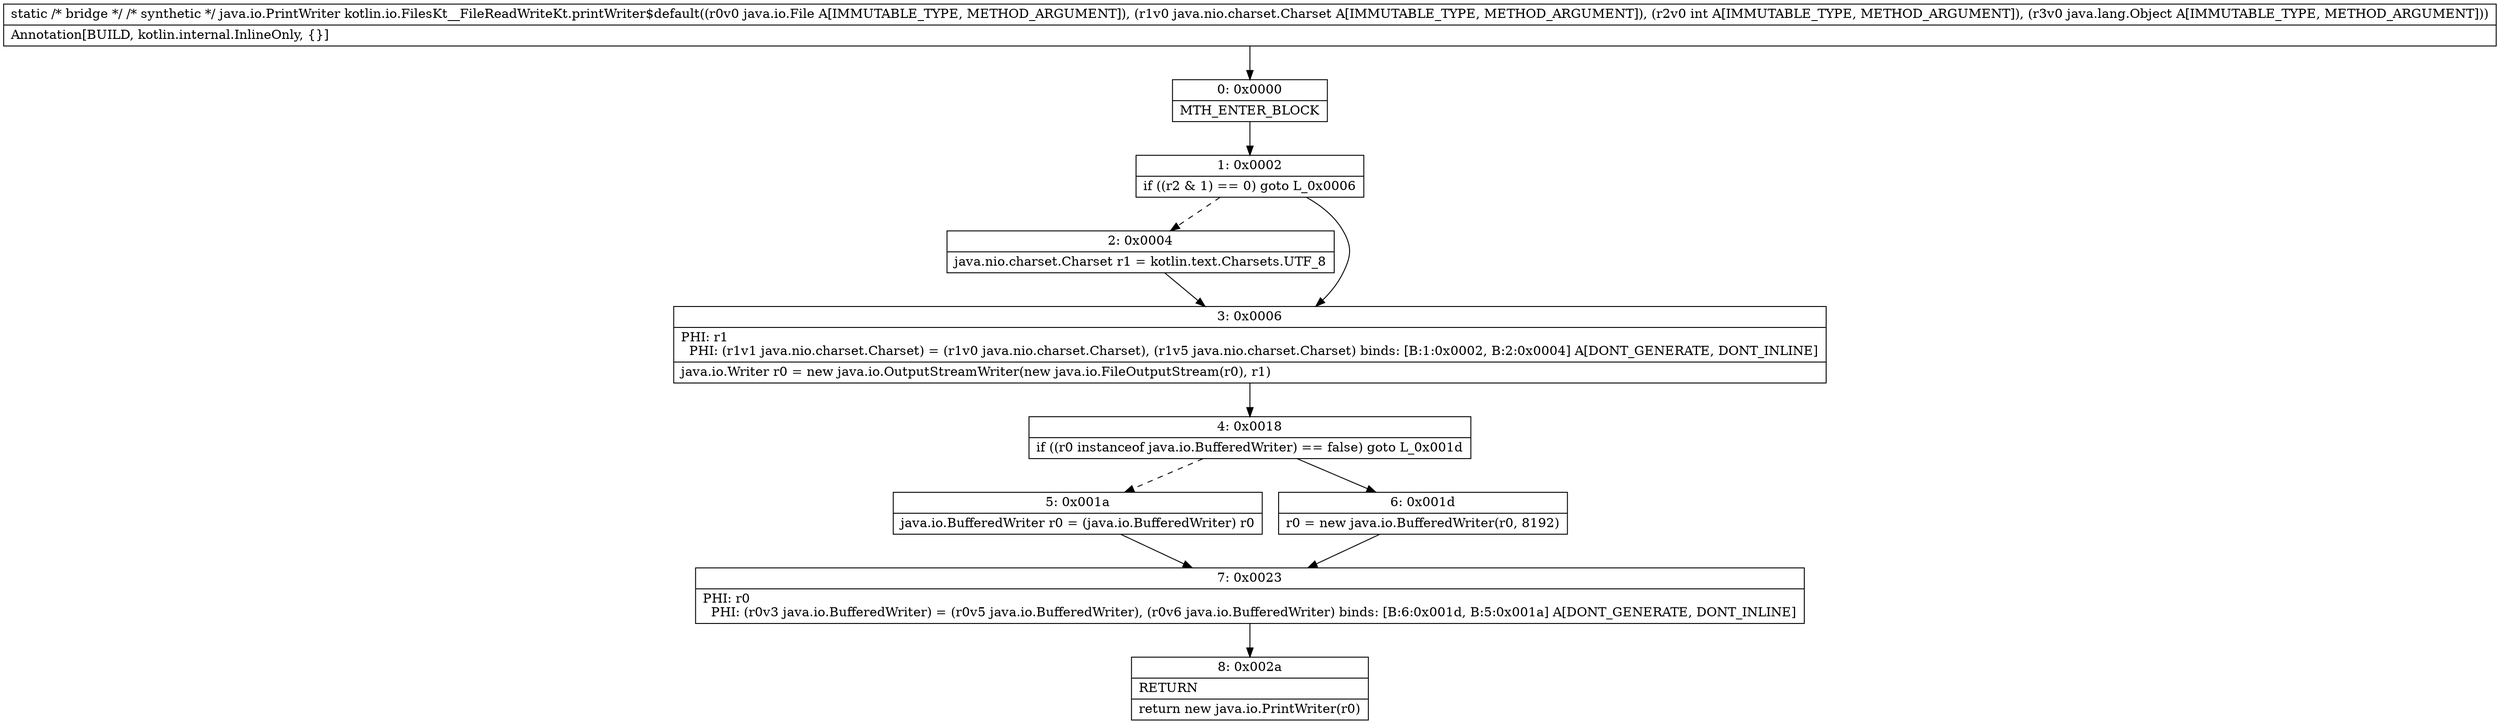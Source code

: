 digraph "CFG forkotlin.io.FilesKt__FileReadWriteKt.printWriter$default(Ljava\/io\/File;Ljava\/nio\/charset\/Charset;ILjava\/lang\/Object;)Ljava\/io\/PrintWriter;" {
Node_0 [shape=record,label="{0\:\ 0x0000|MTH_ENTER_BLOCK\l}"];
Node_1 [shape=record,label="{1\:\ 0x0002|if ((r2 & 1) == 0) goto L_0x0006\l}"];
Node_2 [shape=record,label="{2\:\ 0x0004|java.nio.charset.Charset r1 = kotlin.text.Charsets.UTF_8\l}"];
Node_3 [shape=record,label="{3\:\ 0x0006|PHI: r1 \l  PHI: (r1v1 java.nio.charset.Charset) = (r1v0 java.nio.charset.Charset), (r1v5 java.nio.charset.Charset) binds: [B:1:0x0002, B:2:0x0004] A[DONT_GENERATE, DONT_INLINE]\l|java.io.Writer r0 = new java.io.OutputStreamWriter(new java.io.FileOutputStream(r0), r1)\l}"];
Node_4 [shape=record,label="{4\:\ 0x0018|if ((r0 instanceof java.io.BufferedWriter) == false) goto L_0x001d\l}"];
Node_5 [shape=record,label="{5\:\ 0x001a|java.io.BufferedWriter r0 = (java.io.BufferedWriter) r0\l}"];
Node_6 [shape=record,label="{6\:\ 0x001d|r0 = new java.io.BufferedWriter(r0, 8192)\l}"];
Node_7 [shape=record,label="{7\:\ 0x0023|PHI: r0 \l  PHI: (r0v3 java.io.BufferedWriter) = (r0v5 java.io.BufferedWriter), (r0v6 java.io.BufferedWriter) binds: [B:6:0x001d, B:5:0x001a] A[DONT_GENERATE, DONT_INLINE]\l}"];
Node_8 [shape=record,label="{8\:\ 0x002a|RETURN\l|return new java.io.PrintWriter(r0)\l}"];
MethodNode[shape=record,label="{static \/* bridge *\/ \/* synthetic *\/ java.io.PrintWriter kotlin.io.FilesKt__FileReadWriteKt.printWriter$default((r0v0 java.io.File A[IMMUTABLE_TYPE, METHOD_ARGUMENT]), (r1v0 java.nio.charset.Charset A[IMMUTABLE_TYPE, METHOD_ARGUMENT]), (r2v0 int A[IMMUTABLE_TYPE, METHOD_ARGUMENT]), (r3v0 java.lang.Object A[IMMUTABLE_TYPE, METHOD_ARGUMENT]))  | Annotation[BUILD, kotlin.internal.InlineOnly, \{\}]\l}"];
MethodNode -> Node_0;
Node_0 -> Node_1;
Node_1 -> Node_2[style=dashed];
Node_1 -> Node_3;
Node_2 -> Node_3;
Node_3 -> Node_4;
Node_4 -> Node_5[style=dashed];
Node_4 -> Node_6;
Node_5 -> Node_7;
Node_6 -> Node_7;
Node_7 -> Node_8;
}

